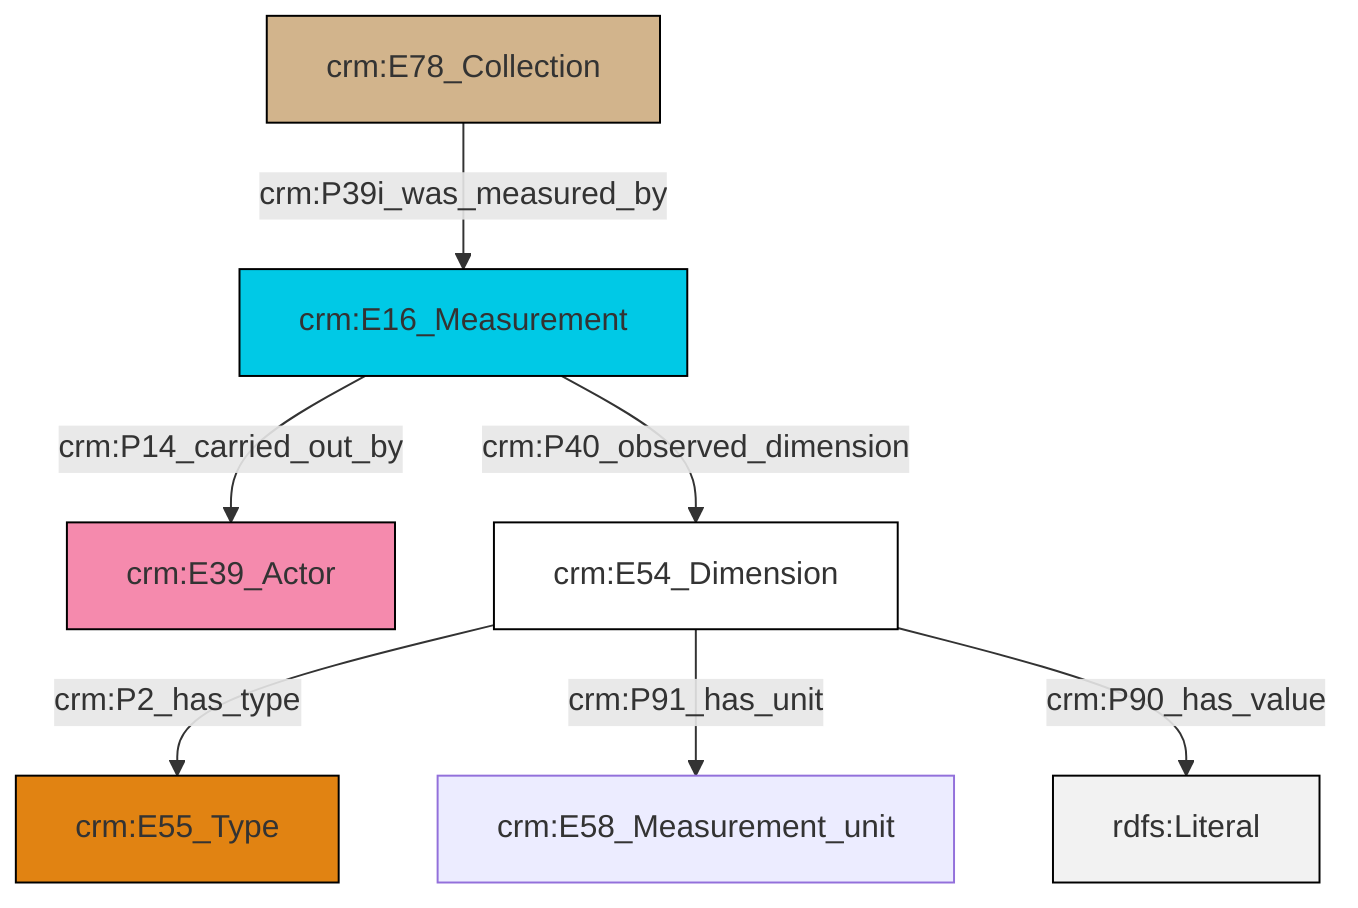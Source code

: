 graph TD
classDef Literal fill:#f2f2f2,stroke:#000000;
classDef CRM_Entity fill:#FFFFFF,stroke:#000000;
classDef Temporal_Entity fill:#00C9E6, stroke:#000000;
classDef Type fill:#E18312, stroke:#000000;
classDef Time-Span fill:#2C9C91, stroke:#000000;
classDef Appellation fill:#FFEB7F, stroke:#000000;
classDef Place fill:#008836, stroke:#000000;
classDef Persistent_Item fill:#B266B2, stroke:#000000;
classDef Conceptual_Object fill:#FFD700, stroke:#000000;
classDef Physical_Thing fill:#D2B48C, stroke:#000000;
classDef Actor fill:#f58aad, stroke:#000000;
classDef PC_Classes fill:#4ce600, stroke:#000000;
classDef Multi fill:#cccccc,stroke:#000000;

0["crm:E16_Measurement"]:::Temporal_Entity -->|crm:P14_carried_out_by| 1["crm:E39_Actor"]:::Actor
3["crm:E54_Dimension"]:::CRM_Entity -->|crm:P2_has_type| 4["crm:E55_Type"]:::Type
3["crm:E54_Dimension"]:::CRM_Entity -->|crm:P91_has_unit| 5["crm:E58_Measurement_unit"]:::Default
3["crm:E54_Dimension"]:::CRM_Entity -->|crm:P90_has_value| 10[rdfs:Literal]:::Literal
0["crm:E16_Measurement"]:::Temporal_Entity -->|crm:P40_observed_dimension| 3["crm:E54_Dimension"]:::CRM_Entity
6["crm:E78_Collection"]:::Physical_Thing -->|crm:P39i_was_measured_by| 0["crm:E16_Measurement"]:::Temporal_Entity